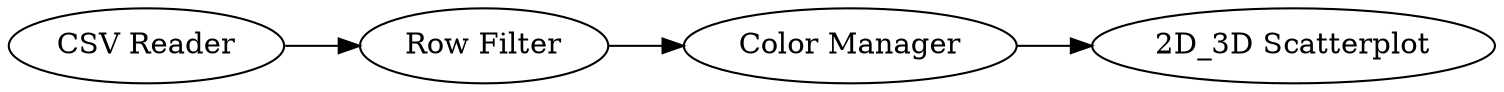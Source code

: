 digraph {
	2 -> 3
	3 -> 4
	1 -> 2
	1 [label="CSV Reader"]
	4 [label="2D_3D Scatterplot"]
	3 [label="Color Manager"]
	2 [label="Row Filter"]
	rankdir=LR
}
